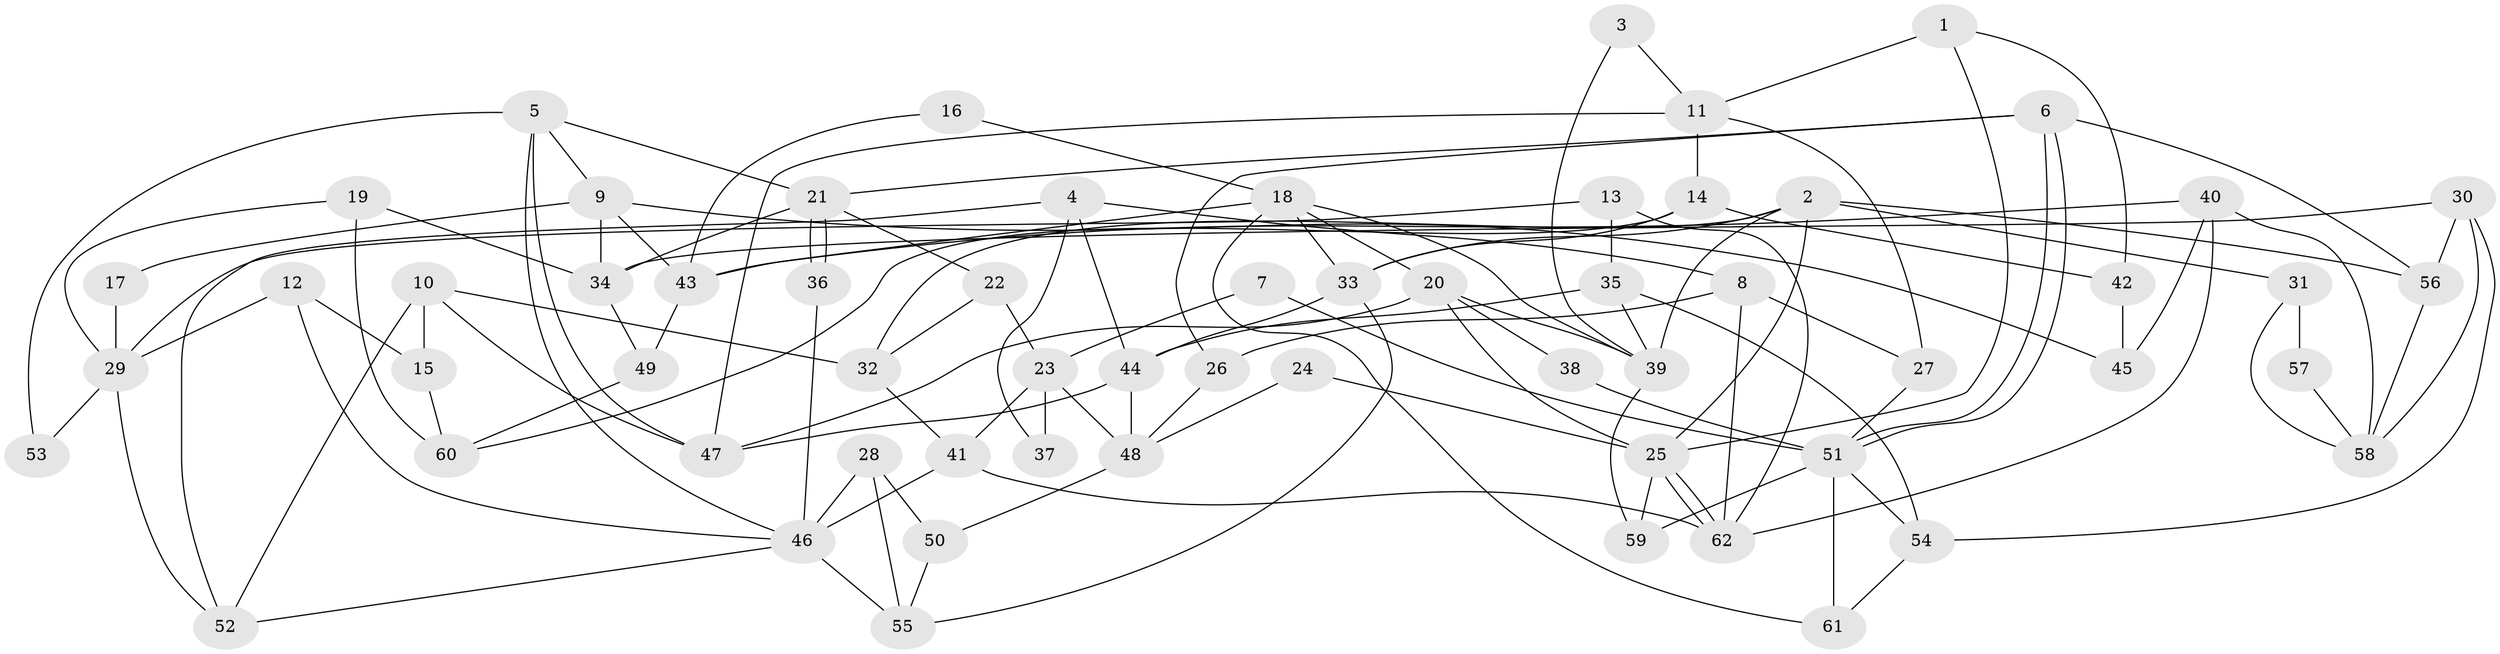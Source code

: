 // coarse degree distribution, {3: 0.15384615384615385, 8: 0.05128205128205128, 5: 0.20512820512820512, 6: 0.07692307692307693, 9: 0.10256410256410256, 2: 0.1794871794871795, 7: 0.10256410256410256, 4: 0.1282051282051282}
// Generated by graph-tools (version 1.1) at 2025/52/02/27/25 19:52:06]
// undirected, 62 vertices, 124 edges
graph export_dot {
graph [start="1"]
  node [color=gray90,style=filled];
  1;
  2;
  3;
  4;
  5;
  6;
  7;
  8;
  9;
  10;
  11;
  12;
  13;
  14;
  15;
  16;
  17;
  18;
  19;
  20;
  21;
  22;
  23;
  24;
  25;
  26;
  27;
  28;
  29;
  30;
  31;
  32;
  33;
  34;
  35;
  36;
  37;
  38;
  39;
  40;
  41;
  42;
  43;
  44;
  45;
  46;
  47;
  48;
  49;
  50;
  51;
  52;
  53;
  54;
  55;
  56;
  57;
  58;
  59;
  60;
  61;
  62;
  1 -- 42;
  1 -- 25;
  1 -- 11;
  2 -- 39;
  2 -- 25;
  2 -- 31;
  2 -- 32;
  2 -- 33;
  2 -- 56;
  3 -- 11;
  3 -- 39;
  4 -- 8;
  4 -- 44;
  4 -- 37;
  4 -- 52;
  5 -- 21;
  5 -- 46;
  5 -- 9;
  5 -- 47;
  5 -- 53;
  6 -- 21;
  6 -- 51;
  6 -- 51;
  6 -- 26;
  6 -- 56;
  7 -- 51;
  7 -- 23;
  8 -- 26;
  8 -- 27;
  8 -- 62;
  9 -- 43;
  9 -- 17;
  9 -- 34;
  9 -- 45;
  10 -- 32;
  10 -- 52;
  10 -- 15;
  10 -- 47;
  11 -- 47;
  11 -- 14;
  11 -- 27;
  12 -- 29;
  12 -- 15;
  12 -- 46;
  13 -- 62;
  13 -- 35;
  13 -- 29;
  14 -- 33;
  14 -- 42;
  14 -- 60;
  15 -- 60;
  16 -- 43;
  16 -- 18;
  17 -- 29;
  18 -- 33;
  18 -- 61;
  18 -- 20;
  18 -- 39;
  18 -- 43;
  19 -- 60;
  19 -- 29;
  19 -- 34;
  20 -- 47;
  20 -- 25;
  20 -- 38;
  20 -- 39;
  21 -- 34;
  21 -- 36;
  21 -- 36;
  21 -- 22;
  22 -- 23;
  22 -- 32;
  23 -- 41;
  23 -- 48;
  23 -- 37;
  24 -- 25;
  24 -- 48;
  25 -- 62;
  25 -- 62;
  25 -- 59;
  26 -- 48;
  27 -- 51;
  28 -- 55;
  28 -- 46;
  28 -- 50;
  29 -- 52;
  29 -- 53;
  30 -- 34;
  30 -- 56;
  30 -- 54;
  30 -- 58;
  31 -- 58;
  31 -- 57;
  32 -- 41;
  33 -- 44;
  33 -- 55;
  34 -- 49;
  35 -- 54;
  35 -- 39;
  35 -- 44;
  36 -- 46;
  38 -- 51;
  39 -- 59;
  40 -- 58;
  40 -- 62;
  40 -- 43;
  40 -- 45;
  41 -- 62;
  41 -- 46;
  42 -- 45;
  43 -- 49;
  44 -- 47;
  44 -- 48;
  46 -- 52;
  46 -- 55;
  48 -- 50;
  49 -- 60;
  50 -- 55;
  51 -- 59;
  51 -- 54;
  51 -- 61;
  54 -- 61;
  56 -- 58;
  57 -- 58;
}
